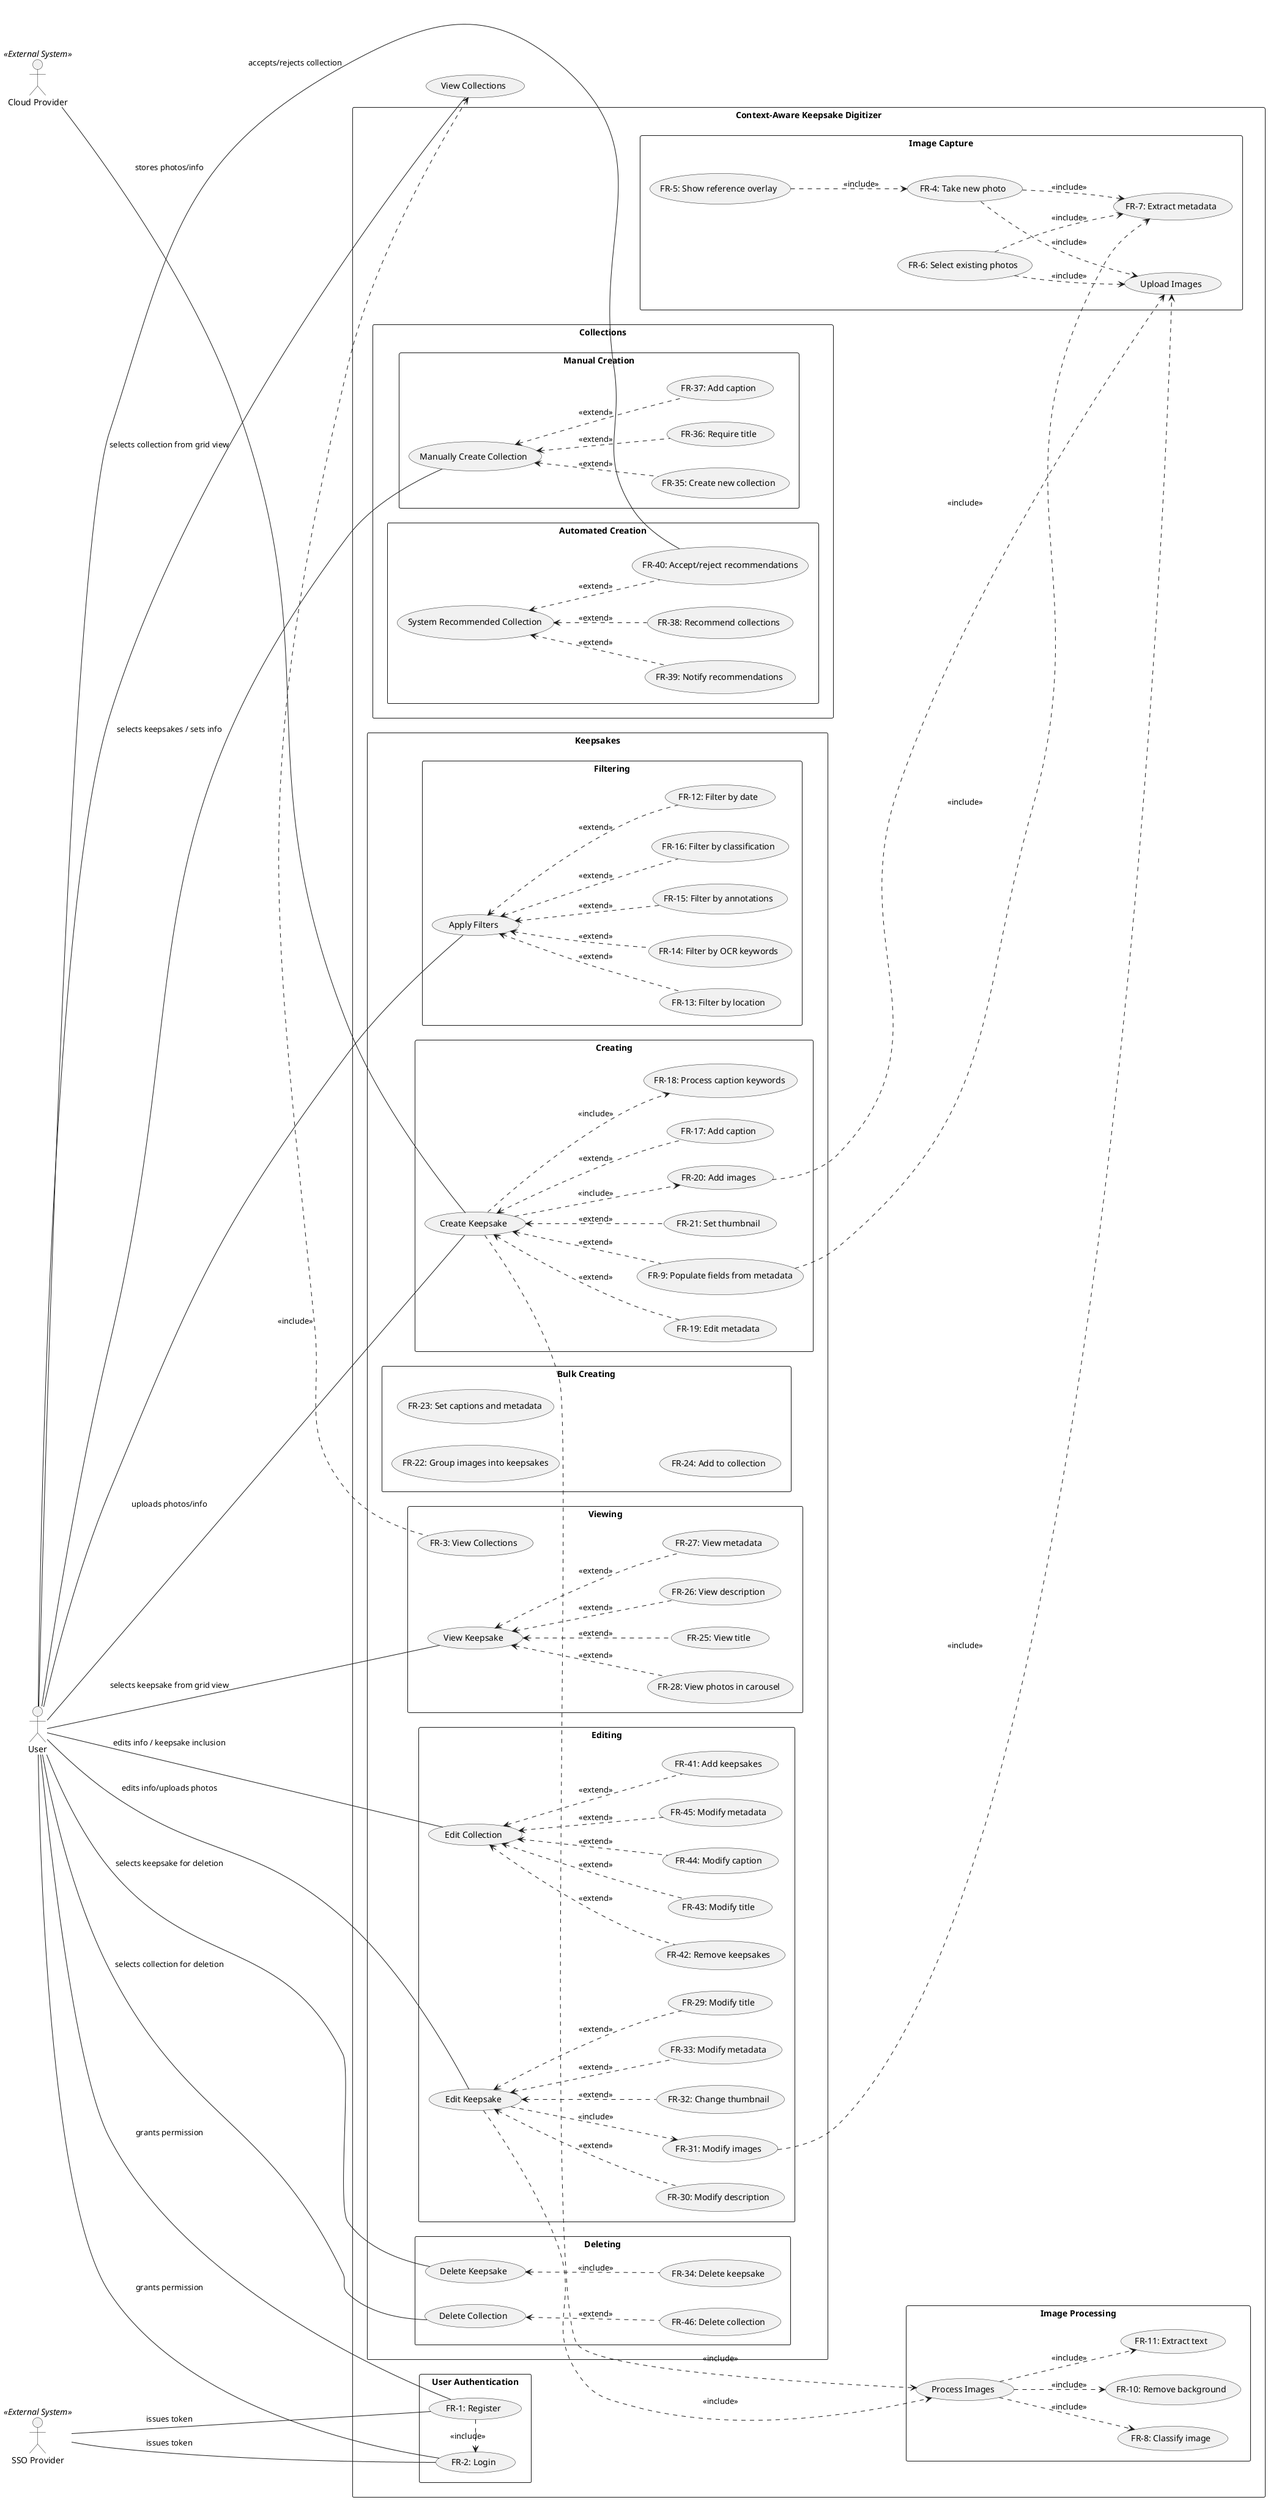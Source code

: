 ' NOTE: we may need to split this into separate diagrams where possible...
' it's going to be huge

@startuml Use Case
left to right direction
skinparam packageStyle rectangle

' Actors
actor User
actor "Cloud Provider" as Cloud << External System >>
actor "SSO Provider" as SSO << External System >>

' Packages/Use Cases
rectangle "Context-Aware Keepsake Digitizer" {
    package "User Authentication" {
        usecase "FR-1: Register" as FR1
        usecase "FR-2: Login" as FR2
    }

    package "Image Capture" {
        usecase "Upload Images"
        usecase "FR-4: Take new photo" as FR4
        usecase "FR-5: Show reference overlay" as FR5
        usecase "FR-6: Select existing photos" as FR6
        usecase "FR-7: Extract metadata" as FR7
    }

    package "Image Processing" {
        usecase "Process Images"
        usecase "FR-8: Classify image" as FR8
        usecase "FR-10: Remove background" as FR10
        usecase "FR-11: Extract text" as FR11
    }
 
    package "Keepsakes" {
        package "Filtering" {
            usecase "Apply Filters" as Filter  
            usecase "FR-12: Filter by date" as FR12
            usecase "FR-13: Filter by location" as FR13
            usecase "FR-14: Filter by OCR keywords" as FR14
            usecase "FR-15: Filter by annotations" as FR15
            usecase "FR-16: Filter by classification" as FR16
        }
        package "Creating" {
            usecase "Create Keepsake" 
            usecase "FR-9: Populate fields from metadata" as FR9
            usecase "FR-17: Add caption" as FR17
            usecase "FR-18: Process caption keywords" as FR18
            usecase "FR-19: Edit metadata" as FR19
            usecase "FR-20: Add images" as FR20
            usecase "FR-21: Set thumbnail" as FR21
        }
        package "Bulk Creating" {
            usecase "FR-22: Group images into keepsakes" as FR22
            usecase "FR-23: Set captions and metadata" as FR23
            usecase "FR-24: Add to collection" as FR24
        }
        package "Viewing" {
            usecase "View Keepsake"
            usecase "FR-25: View title" as FR25
            usecase "FR-26: View description" as FR26
            usecase "FR-27: View metadata" as FR27
            usecase "FR-28: View photos in carousel" as FR28
        }
        package "Editing" {
            usecase "Edit Keepsake"
            usecase "FR-29: Modify title" as FR29
            usecase "FR-30: Modify description" as FR30
            usecase "FR-31: Modify images" as FR31
            usecase "FR-32: Change thumbnail" as FR32
            usecase "FR-33: Modify metadata" as FR33
        }
        package "Deleting" {
            usecase "Delete Keepsake"
            usecase "FR-34: Delete keepsake" as FR34
        }
    }

    package "Collections" {
        package "Viewing" {
            usecase "FR-3: View Collections" as FR3
        }
        package "Manual Creation" {
            usecase "Manually Create Collection"
            usecase "FR-35: Create new collection" as FR35
            usecase "FR-36: Require title" as FR36
            usecase "FR-37: Add caption" as FR37
        }
        package "Automated Creation" {
            usecase "System Recommended Collection"
            usecase "FR-38: Recommend collections" as FR38
            usecase "FR-39: Notify recommendations" as FR39
            usecase "FR-40: Accept/reject recommendations" as FR40
        }
        package "Editing" {
            usecase "Edit Collection"
            usecase "FR-41: Add keepsakes" as FR41
            usecase "FR-42: Remove keepsakes" as FR42
            usecase "FR-43: Modify title" as FR43
            usecase "FR-44: Modify caption" as FR44
            usecase "FR-45: Modify metadata" as FR45
        }
        package "Deleting" {
            usecase "Delete Collection"
            usecase "FR-46: Delete collection" as FR46
        }
  '     package "Metadata Management" {
            ' usecase "FR-47: Auto-derive date" as FR47
            ' usecase "FR-48: Auto-derive location" as FR48
            ' usecase "FR-49: Modify location" as FR49
            ' usecase "FR-50: Modify time/date" as FR50
  '     }
    }

    ' package "Visualization" {
    '     package "Map Features" {
    '         usecase "FR-51: Show collections on map" as FR51
    '         usecase "FR-52: Click markers to view" as FR52
    '     }
    '     package "Content Generation" {
    '         usecase "FR-53: Generate collages" as FR53
    '     }
    ' }

    ' package "Integrations" {
    '     package "Sharing" {
    '         usecase "FR-54: Share keepsakes" as FR54
    '         usecase "FR-55: Share collages" as FR55
    '     }
    '     package "Notifications" {
    '         usecase "FR-56: Special day reminders" as FR56
    '     }
    ' }
}

' User interactions
User --- (FR1) : grants permission
User --- (FR2) : grants permission 
User --- (Filter)
User --- (Create Keepsake) : uploads photos/info
User --- (Edit Keepsake) : edits info/uploads photos
User --- (View Keepsake) : selects keepsake from grid view
User --- (Delete Keepsake) : selects keepsake for deletion
User --- (View Collections) : selects collection from grid view
User --- (Manually Create Collection) : selects keepsakes / sets info
User --- (FR40) : accepts/rejects collection
User --- (Edit Collection) : edits info / keepsake inclusion
User --- (Delete Collection) : selects collection for deletion

' SSO interactions
SSO --- (FR1) : issues token
SSO --- (FR2) : issues token
(FR1) .> (FR2) : <<include>>

' Cloud interactions
Cloud --- (Create Keepsake) : stores photos/info

' Image Capture
(FR5) .-> (FR4) : <<include>>
(FR4) .-> (FR7) : <<include>>
(FR6) .-> (FR7) : <<include>>
(FR4) .-> (Upload Images) : <<include>>
(FR6) .-> (Upload Images) : <<include>>

' Image Processing
(Process Images) .-> (FR8) : <<include>>
(Process Images) .-> (FR10) : <<include>>
(Process Images) .-> (FR11) : <<include>>

' Keepsake Filters
(Filter) <-. (FR12) : <<extend>>
(Filter) <-. (FR13) : <<extend>>
(Filter) <-. (FR14) : <<extend>>
(Filter) <-. (FR15) : <<extend>>
(Filter) <-. (FR16) : <<extend>>

' Create Keepsake
(Create Keepsake) <-. (FR17) : <<extend>>
(Create Keepsake) <-. (FR19) : <<extend>>
(Create Keepsake) .-> (FR20) : <<include>>
(Create Keepsake) <-. (FR21) : <<extend>>
(Create Keepsake) <-. (FR9) : <<extend>>
(Create Keepsake) .-> (FR18) : <<include>>

' View Keepsake
(View Keepsake) <-. (FR25) : <<extend>>
(View Keepsake) <-. (FR26) : <<extend>>
(View Keepsake) <-. (FR27) : <<extend>>
(View Keepsake) <-. (FR28) : <<extend>>

' Edit Keepsake
(Edit Keepsake) <-. (FR29) : <<extend>>
(Edit Keepsake) <-. (FR30) : <<extend>>
(Edit Keepsake) .-> (FR31) : <<include>>
(Edit Keepsake) <-. (FR32) : <<extend>>
(Edit Keepsake) <-. (FR33) : <<extend>>

' Delete Keepsake
(Delete Keepsake) <-. (FR34) : <<include>>

' View Collections
(View Collections) <-. (FR3) : <<include>>

' Manually Create Collection
(Manually Create Collection) <-. (FR35) : <<extend>>
(Manually Create Collection) <-. (FR36) : <<extend>>
(Manually Create Collection) <-. (FR37) : <<extend>>

' System Recommended Collection
(System Recommended Collection) <-. (FR38) : <<extend>>
(System Recommended Collection) <-. (FR39) : <<extend>>
(System Recommended Collection) <-. (FR40) : <<extend>>

' Editing Collections
(Edit Collection) <-. (FR41) : <<extend>>
(Edit Collection) <-. (FR42) : <<extend>>
(Edit Collection) <-. (FR43) : <<extend>>
(Edit Collection) <-. (FR44) : <<extend>>
(Edit Collection) <-. (FR45) : <<extend>>

' Delete Collection
(Delete Collection) <-. (FR46) : <<extend>>

' Inter-package interactions 
' NOTE: the more dashes, the longer the arrow 
' (gives some visual separation)
(Create Keepsake) .--> (Process Images) : <<include>>
(FR20) .--> (Upload Images) : <<include>>
(FR9) .--> (FR7) : <<include>>
(Edit Keepsake) .--> (Process Images) : <<include>>
(FR31) .--> (Upload Images) : <<include>>


@enduml
